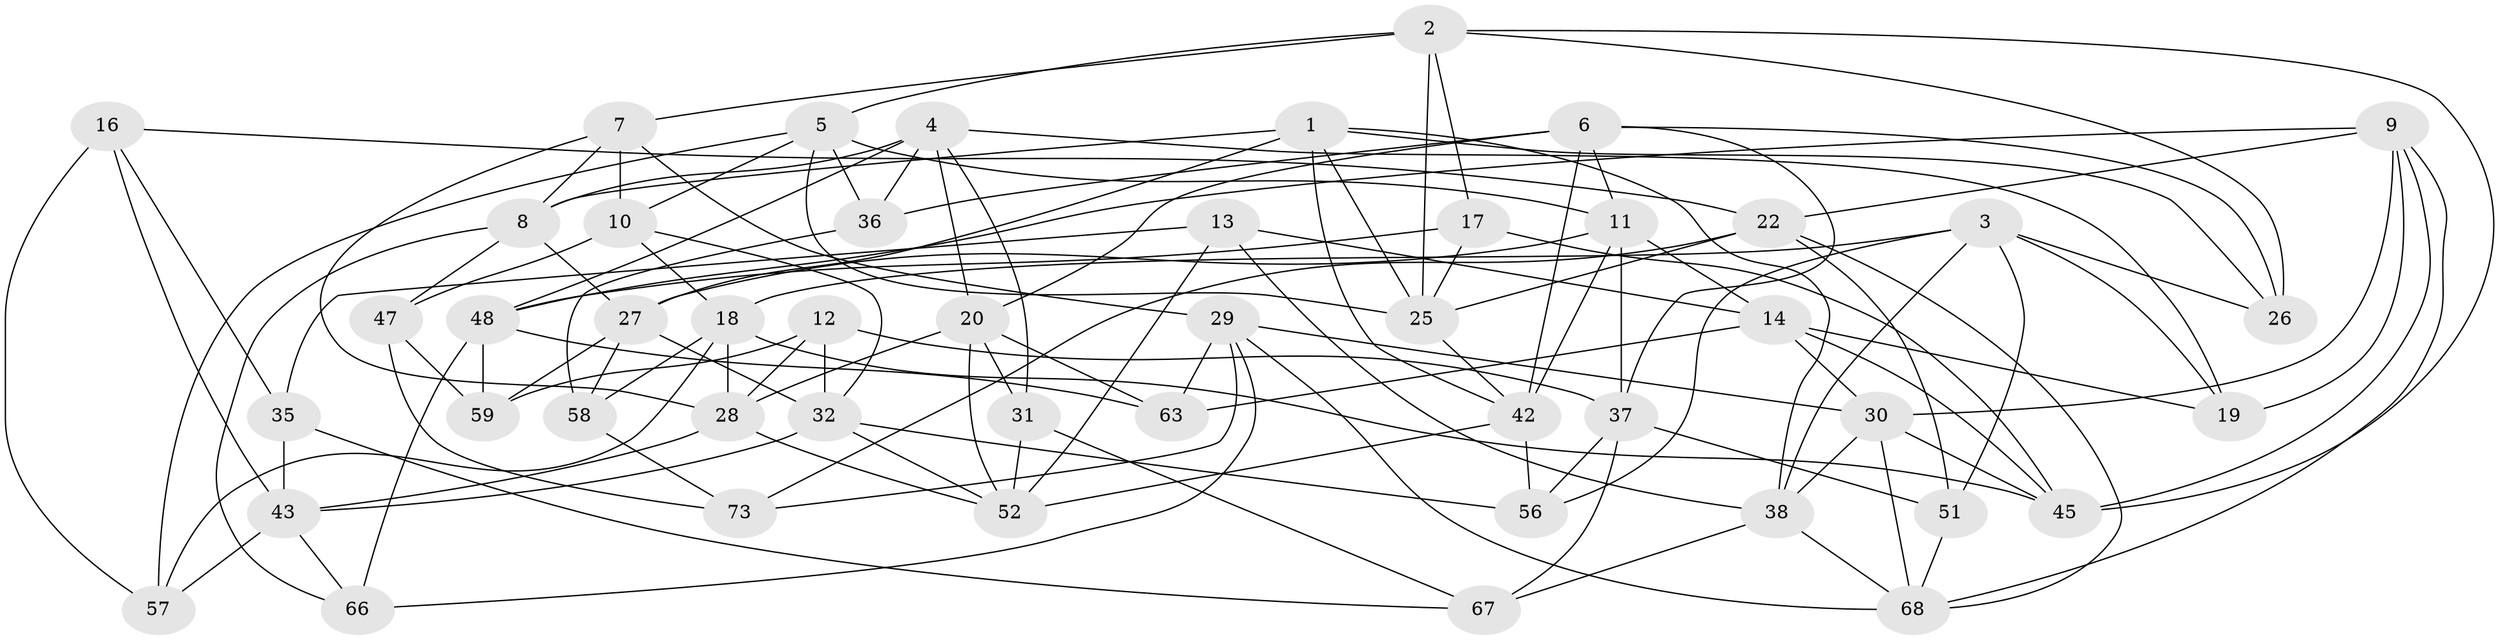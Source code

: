 // Generated by graph-tools (version 1.1) at 2025/24/03/03/25 07:24:30]
// undirected, 48 vertices, 124 edges
graph export_dot {
graph [start="1"]
  node [color=gray90,style=filled];
  1 [super="+71"];
  2 [super="+23"];
  3 [super="+75"];
  4 [super="+24"];
  5 [super="+44"];
  6 [super="+69"];
  7 [super="+64"];
  8 [super="+60"];
  9 [super="+15"];
  10 [super="+21"];
  11 [super="+49"];
  12;
  13;
  14 [super="+34"];
  16;
  17;
  18 [super="+50"];
  19;
  20 [super="+33"];
  22 [super="+54"];
  25 [super="+41"];
  26;
  27 [super="+77"];
  28 [super="+76"];
  29 [super="+39"];
  30 [super="+61"];
  31;
  32 [super="+65"];
  35;
  36;
  37 [super="+40"];
  38 [super="+53"];
  42 [super="+72"];
  43 [super="+46"];
  45 [super="+55"];
  47;
  48 [super="+74"];
  51;
  52 [super="+62"];
  56;
  57;
  58;
  59;
  63;
  66;
  67;
  68 [super="+70"];
  73;
  1 -- 8;
  1 -- 38;
  1 -- 26;
  1 -- 27;
  1 -- 25;
  1 -- 42;
  2 -- 5;
  2 -- 45;
  2 -- 17;
  2 -- 26;
  2 -- 25;
  2 -- 7;
  3 -- 26;
  3 -- 56;
  3 -- 19;
  3 -- 51;
  3 -- 38;
  3 -- 18;
  4 -- 36;
  4 -- 31;
  4 -- 48;
  4 -- 8;
  4 -- 19;
  4 -- 20;
  5 -- 36;
  5 -- 11;
  5 -- 25;
  5 -- 10;
  5 -- 57;
  6 -- 26;
  6 -- 36;
  6 -- 37;
  6 -- 20;
  6 -- 42;
  6 -- 11;
  7 -- 8;
  7 -- 29;
  7 -- 10 [weight=2];
  7 -- 28;
  8 -- 66;
  8 -- 27;
  8 -- 47;
  9 -- 19;
  9 -- 45;
  9 -- 68;
  9 -- 30;
  9 -- 22;
  9 -- 48;
  10 -- 18;
  10 -- 47;
  10 -- 32;
  11 -- 42;
  11 -- 37;
  11 -- 27;
  11 -- 14;
  12 -- 28;
  12 -- 59;
  12 -- 37;
  12 -- 32;
  13 -- 35;
  13 -- 14;
  13 -- 52;
  13 -- 38;
  14 -- 19;
  14 -- 30;
  14 -- 45;
  14 -- 63;
  16 -- 57;
  16 -- 22;
  16 -- 35;
  16 -- 43;
  17 -- 45;
  17 -- 48;
  17 -- 25;
  18 -- 58;
  18 -- 57;
  18 -- 28;
  18 -- 45;
  20 -- 28;
  20 -- 31;
  20 -- 63;
  20 -- 52;
  22 -- 25;
  22 -- 68;
  22 -- 73;
  22 -- 51;
  25 -- 42;
  27 -- 58;
  27 -- 59;
  27 -- 32;
  28 -- 52;
  28 -- 43;
  29 -- 66;
  29 -- 68;
  29 -- 73;
  29 -- 30;
  29 -- 63;
  30 -- 38;
  30 -- 68;
  30 -- 45;
  31 -- 67;
  31 -- 52;
  32 -- 56;
  32 -- 43;
  32 -- 52;
  35 -- 67;
  35 -- 43;
  36 -- 58;
  37 -- 56;
  37 -- 67;
  37 -- 51;
  38 -- 67;
  38 -- 68;
  42 -- 56;
  42 -- 52;
  43 -- 57;
  43 -- 66;
  47 -- 59;
  47 -- 73;
  48 -- 59;
  48 -- 66;
  48 -- 63;
  51 -- 68;
  58 -- 73;
}
